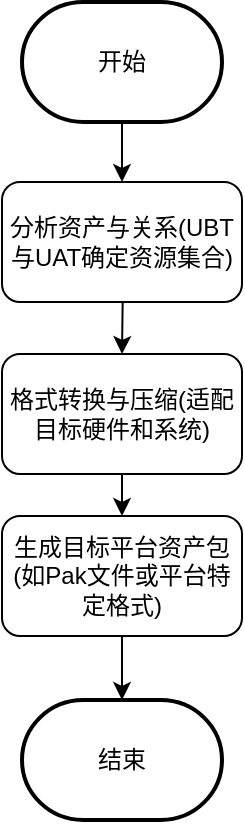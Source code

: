 <mxfile version="26.1.3">
  <diagram name="第 1 页" id="qScL4ngCN-P9M6NhslI-">
    <mxGraphModel dx="1562" dy="810" grid="0" gridSize="10" guides="1" tooltips="1" connect="1" arrows="1" fold="1" page="1" pageScale="1" pageWidth="827" pageHeight="1169" math="0" shadow="0">
      <root>
        <mxCell id="0" />
        <mxCell id="1" parent="0" />
        <mxCell id="MBKAOUJJyQDOFLAruzpG-5" value="" style="edgeStyle=orthogonalEdgeStyle;rounded=0;orthogonalLoop=1;jettySize=auto;html=1;" parent="1" target="MBKAOUJJyQDOFLAruzpG-10" edge="1">
          <mxGeometry relative="1" as="geometry">
            <mxPoint x="397" y="149" as="sourcePoint" />
            <mxPoint x="397" y="229" as="targetPoint" />
          </mxGeometry>
        </mxCell>
        <mxCell id="MBKAOUJJyQDOFLAruzpG-2" value="分析资产与关系(UBT与UAT确定资源集合)" style="rounded=1;whiteSpace=wrap;html=1;" parent="1" vertex="1">
          <mxGeometry x="337" y="144" width="120" height="60" as="geometry" />
        </mxCell>
        <mxCell id="MBKAOUJJyQDOFLAruzpG-7" value="" style="edgeStyle=orthogonalEdgeStyle;rounded=0;orthogonalLoop=1;jettySize=auto;html=1;exitX=0.5;exitY=1;exitDx=0;exitDy=0;" parent="1" source="MBKAOUJJyQDOFLAruzpG-10" target="MBKAOUJJyQDOFLAruzpG-6" edge="1">
          <mxGeometry relative="1" as="geometry">
            <mxPoint x="397" y="344" as="sourcePoint" />
          </mxGeometry>
        </mxCell>
        <mxCell id="QWTj403p5yGFjnWOKhsO-6" value="" style="edgeStyle=orthogonalEdgeStyle;rounded=0;orthogonalLoop=1;jettySize=auto;html=1;" edge="1" parent="1" source="MBKAOUJJyQDOFLAruzpG-6" target="QWTj403p5yGFjnWOKhsO-2">
          <mxGeometry relative="1" as="geometry" />
        </mxCell>
        <mxCell id="MBKAOUJJyQDOFLAruzpG-6" value="生成目标平台资产包(如Pak文件或平台特定格式)" style="rounded=1;whiteSpace=wrap;html=1;" parent="1" vertex="1">
          <mxGeometry x="337" y="311" width="120" height="60" as="geometry" />
        </mxCell>
        <mxCell id="MBKAOUJJyQDOFLAruzpG-10" value="格式转换与压缩(适配目标硬件和系统)" style="rounded=1;whiteSpace=wrap;html=1;" parent="1" vertex="1">
          <mxGeometry x="337" y="230" width="120" height="60" as="geometry" />
        </mxCell>
        <mxCell id="QWTj403p5yGFjnWOKhsO-5" value="" style="edgeStyle=orthogonalEdgeStyle;rounded=0;orthogonalLoop=1;jettySize=auto;html=1;" edge="1" parent="1" source="QWTj403p5yGFjnWOKhsO-1" target="MBKAOUJJyQDOFLAruzpG-2">
          <mxGeometry relative="1" as="geometry" />
        </mxCell>
        <mxCell id="QWTj403p5yGFjnWOKhsO-1" value="开始" style="strokeWidth=2;html=1;shape=mxgraph.flowchart.terminator;whiteSpace=wrap;" vertex="1" parent="1">
          <mxGeometry x="347" y="54" width="100" height="60" as="geometry" />
        </mxCell>
        <mxCell id="QWTj403p5yGFjnWOKhsO-2" value="结束" style="strokeWidth=2;html=1;shape=mxgraph.flowchart.terminator;whiteSpace=wrap;" vertex="1" parent="1">
          <mxGeometry x="347" y="403" width="100" height="60" as="geometry" />
        </mxCell>
      </root>
    </mxGraphModel>
  </diagram>
</mxfile>
